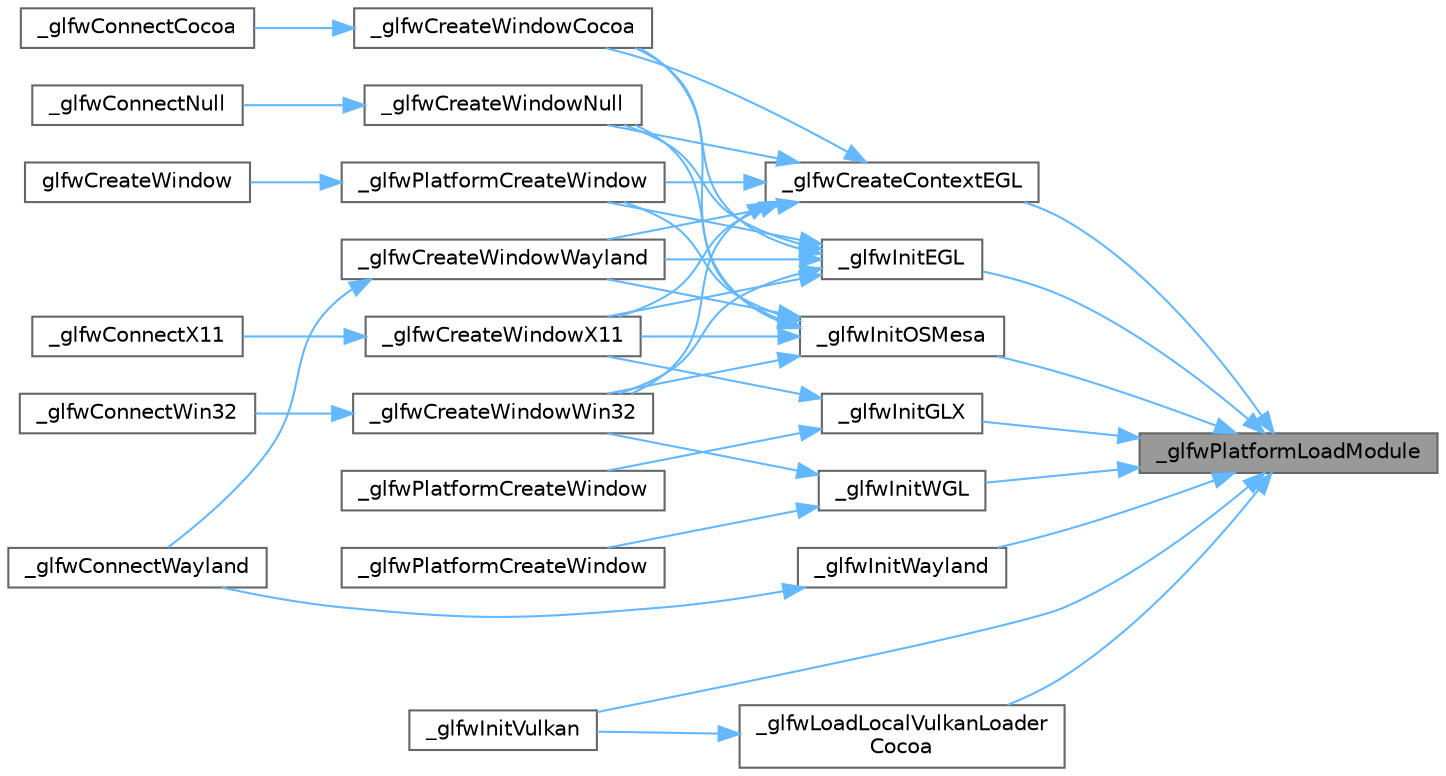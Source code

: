 digraph "_glfwPlatformLoadModule"
{
 // LATEX_PDF_SIZE
  bgcolor="transparent";
  edge [fontname=Helvetica,fontsize=10,labelfontname=Helvetica,labelfontsize=10];
  node [fontname=Helvetica,fontsize=10,shape=box,height=0.2,width=0.4];
  rankdir="RL";
  Node1 [id="Node000001",label="_glfwPlatformLoadModule",height=0.2,width=0.4,color="gray40", fillcolor="grey60", style="filled", fontcolor="black",tooltip=" "];
  Node1 -> Node2 [id="edge39_Node000001_Node000002",dir="back",color="steelblue1",style="solid",tooltip=" "];
  Node2 [id="Node000002",label="_glfwCreateContextEGL",height=0.2,width=0.4,color="grey40", fillcolor="white", style="filled",URL="$_classes_2lib_2external_2glfw_2src_2egl__context_8c.html#adfb1d7aa925810c45a2ef4efc268c2fe",tooltip=" "];
  Node2 -> Node3 [id="edge40_Node000002_Node000003",dir="back",color="steelblue1",style="solid",tooltip=" "];
  Node3 [id="Node000003",label="_glfwCreateWindowCocoa",height=0.2,width=0.4,color="grey40", fillcolor="white", style="filled",URL="$lib_2external_2glfw_2src_2cocoa__window_8m.html#af71c40d88401e7350c476100f5fa8a18",tooltip=" "];
  Node3 -> Node4 [id="edge41_Node000003_Node000004",dir="back",color="steelblue1",style="solid",tooltip=" "];
  Node4 [id="Node000004",label="_glfwConnectCocoa",height=0.2,width=0.4,color="grey40", fillcolor="white", style="filled",URL="$_classes_2lib_2external_2glfw_2src_2cocoa__init_8m.html#ae2c18e6b1b4087349db05fc416f94d77",tooltip=" "];
  Node2 -> Node5 [id="edge42_Node000002_Node000005",dir="back",color="steelblue1",style="solid",tooltip=" "];
  Node5 [id="Node000005",label="_glfwCreateWindowNull",height=0.2,width=0.4,color="grey40", fillcolor="white", style="filled",URL="$lib_2external_2glfw_2src_2null__window_8c.html#a6880d39db512be322b198334a1fa9036",tooltip=" "];
  Node5 -> Node6 [id="edge43_Node000005_Node000006",dir="back",color="steelblue1",style="solid",tooltip=" "];
  Node6 [id="Node000006",label="_glfwConnectNull",height=0.2,width=0.4,color="grey40", fillcolor="white", style="filled",URL="$_classes_2lib_2external_2glfw_2src_2null__init_8c.html#ab1d5e6831b39be2c5c38a03e6c2d0b86",tooltip=" "];
  Node2 -> Node7 [id="edge44_Node000002_Node000007",dir="back",color="steelblue1",style="solid",tooltip=" "];
  Node7 [id="Node000007",label="_glfwCreateWindowWayland",height=0.2,width=0.4,color="grey40", fillcolor="white", style="filled",URL="$lib_2external_2glfw_2src_2wl__window_8c.html#a927415ac08da464823db3cd2ee13a9ad",tooltip=" "];
  Node7 -> Node8 [id="edge45_Node000007_Node000008",dir="back",color="steelblue1",style="solid",tooltip=" "];
  Node8 [id="Node000008",label="_glfwConnectWayland",height=0.2,width=0.4,color="grey40", fillcolor="white", style="filled",URL="$_classes_2lib_2external_2glfw_2src_2wl__init_8c.html#aa808bd5a1ba23557d20738142c2066e7",tooltip=" "];
  Node2 -> Node9 [id="edge46_Node000002_Node000009",dir="back",color="steelblue1",style="solid",tooltip=" "];
  Node9 [id="Node000009",label="_glfwCreateWindowWin32",height=0.2,width=0.4,color="grey40", fillcolor="white", style="filled",URL="$lib_2external_2glfw_2src_2win32__window_8c.html#a011ff055f93aa3972386e813421035a2",tooltip=" "];
  Node9 -> Node10 [id="edge47_Node000009_Node000010",dir="back",color="steelblue1",style="solid",tooltip=" "];
  Node10 [id="Node000010",label="_glfwConnectWin32",height=0.2,width=0.4,color="grey40", fillcolor="white", style="filled",URL="$_classes_2lib_2external_2glfw_2src_2win32__init_8c.html#a3c83872580850a72c3cde2861fdc229f",tooltip=" "];
  Node2 -> Node11 [id="edge48_Node000002_Node000011",dir="back",color="steelblue1",style="solid",tooltip=" "];
  Node11 [id="Node000011",label="_glfwCreateWindowX11",height=0.2,width=0.4,color="grey40", fillcolor="white", style="filled",URL="$lib_2external_2glfw_2src_2x11__window_8c.html#a69393b1547bf91be42b894dcc6aec3ba",tooltip=" "];
  Node11 -> Node12 [id="edge49_Node000011_Node000012",dir="back",color="steelblue1",style="solid",tooltip=" "];
  Node12 [id="Node000012",label="_glfwConnectX11",height=0.2,width=0.4,color="grey40", fillcolor="white", style="filled",URL="$_classes_2lib_2external_2glfw_2src_2x11__init_8c.html#a3ef34494ec1a6b49e24c3139b0bbdb56",tooltip=" "];
  Node2 -> Node13 [id="edge50_Node000002_Node000013",dir="back",color="steelblue1",style="solid",tooltip=" "];
  Node13 [id="Node000013",label="_glfwPlatformCreateWindow",height=0.2,width=0.4,color="grey40", fillcolor="white", style="filled",URL="$_classes_2lib_2raylib_2src_2external_2glfw_2src_2cocoa__window_8m.html#ad7f9fd053009c1add7335c8ef4f94d4f",tooltip=" "];
  Node13 -> Node14 [id="edge51_Node000013_Node000014",dir="back",color="steelblue1",style="solid",tooltip=" "];
  Node14 [id="Node000014",label="glfwCreateWindow",height=0.2,width=0.4,color="grey40", fillcolor="white", style="filled",URL="$group__window.html#gaaccd00fafe81e2db94e8cdf55721e055",tooltip="Creates a window and its associated context."];
  Node1 -> Node15 [id="edge52_Node000001_Node000015",dir="back",color="steelblue1",style="solid",tooltip=" "];
  Node15 [id="Node000015",label="_glfwInitEGL",height=0.2,width=0.4,color="grey40", fillcolor="white", style="filled",URL="$_classes_2lib_2external_2glfw_2src_2egl__context_8c.html#ad83def5c7af30c3bfcc9371712ba96ac",tooltip=" "];
  Node15 -> Node3 [id="edge53_Node000015_Node000003",dir="back",color="steelblue1",style="solid",tooltip=" "];
  Node15 -> Node5 [id="edge54_Node000015_Node000005",dir="back",color="steelblue1",style="solid",tooltip=" "];
  Node15 -> Node7 [id="edge55_Node000015_Node000007",dir="back",color="steelblue1",style="solid",tooltip=" "];
  Node15 -> Node9 [id="edge56_Node000015_Node000009",dir="back",color="steelblue1",style="solid",tooltip=" "];
  Node15 -> Node11 [id="edge57_Node000015_Node000011",dir="back",color="steelblue1",style="solid",tooltip=" "];
  Node15 -> Node13 [id="edge58_Node000015_Node000013",dir="back",color="steelblue1",style="solid",tooltip=" "];
  Node1 -> Node16 [id="edge59_Node000001_Node000016",dir="back",color="steelblue1",style="solid",tooltip=" "];
  Node16 [id="Node000016",label="_glfwInitGLX",height=0.2,width=0.4,color="grey40", fillcolor="white", style="filled",URL="$_classes_2lib_2external_2glfw_2src_2glx__context_8c.html#aa09f3a63c501002a611c7bf6953207fa",tooltip=" "];
  Node16 -> Node11 [id="edge60_Node000016_Node000011",dir="back",color="steelblue1",style="solid",tooltip=" "];
  Node16 -> Node17 [id="edge61_Node000016_Node000017",dir="back",color="steelblue1",style="solid",tooltip=" "];
  Node17 [id="Node000017",label="_glfwPlatformCreateWindow",height=0.2,width=0.4,color="grey40", fillcolor="white", style="filled",URL="$_classes_2lib_2raylib_2src_2external_2glfw_2src_2x11__window_8c.html#ad7f9fd053009c1add7335c8ef4f94d4f",tooltip=" "];
  Node1 -> Node18 [id="edge62_Node000001_Node000018",dir="back",color="steelblue1",style="solid",tooltip=" "];
  Node18 [id="Node000018",label="_glfwInitOSMesa",height=0.2,width=0.4,color="grey40", fillcolor="white", style="filled",URL="$_old_2_classes_2lib_2raylib_2src_2external_2glfw_2src_2osmesa__context_8c.html#a9dd1594b1f8991f90844fbeb4a664163",tooltip=" "];
  Node18 -> Node3 [id="edge63_Node000018_Node000003",dir="back",color="steelblue1",style="solid",tooltip=" "];
  Node18 -> Node5 [id="edge64_Node000018_Node000005",dir="back",color="steelblue1",style="solid",tooltip=" "];
  Node18 -> Node7 [id="edge65_Node000018_Node000007",dir="back",color="steelblue1",style="solid",tooltip=" "];
  Node18 -> Node9 [id="edge66_Node000018_Node000009",dir="back",color="steelblue1",style="solid",tooltip=" "];
  Node18 -> Node11 [id="edge67_Node000018_Node000011",dir="back",color="steelblue1",style="solid",tooltip=" "];
  Node18 -> Node13 [id="edge68_Node000018_Node000013",dir="back",color="steelblue1",style="solid",tooltip=" "];
  Node1 -> Node19 [id="edge69_Node000001_Node000019",dir="back",color="steelblue1",style="solid",tooltip=" "];
  Node19 [id="Node000019",label="_glfwInitVulkan",height=0.2,width=0.4,color="grey40", fillcolor="white", style="filled",URL="$_old_2_classes_2lib_2raylib_2src_2external_2glfw_2src_2vulkan_8c.html#a3e82e6d9f82e3052943978e803bccef5",tooltip=" "];
  Node1 -> Node20 [id="edge70_Node000001_Node000020",dir="back",color="steelblue1",style="solid",tooltip=" "];
  Node20 [id="Node000020",label="_glfwInitWayland",height=0.2,width=0.4,color="grey40", fillcolor="white", style="filled",URL="$_classes_2lib_2external_2glfw_2src_2wl__init_8c.html#a8d640825daae6f39a0c20edba245470d",tooltip=" "];
  Node20 -> Node8 [id="edge71_Node000020_Node000008",dir="back",color="steelblue1",style="solid",tooltip=" "];
  Node1 -> Node21 [id="edge72_Node000001_Node000021",dir="back",color="steelblue1",style="solid",tooltip=" "];
  Node21 [id="Node000021",label="_glfwInitWGL",height=0.2,width=0.4,color="grey40", fillcolor="white", style="filled",URL="$_classes_2lib_2external_2glfw_2src_2wgl__context_8c.html#ac60452e7fb9f2b0fdc2050999a889fe1",tooltip=" "];
  Node21 -> Node9 [id="edge73_Node000021_Node000009",dir="back",color="steelblue1",style="solid",tooltip=" "];
  Node21 -> Node22 [id="edge74_Node000021_Node000022",dir="back",color="steelblue1",style="solid",tooltip=" "];
  Node22 [id="Node000022",label="_glfwPlatformCreateWindow",height=0.2,width=0.4,color="grey40", fillcolor="white", style="filled",URL="$_classes_2lib_2raylib_2src_2external_2glfw_2src_2win32__window_8c.html#ad7f9fd053009c1add7335c8ef4f94d4f",tooltip=" "];
  Node1 -> Node23 [id="edge75_Node000001_Node000023",dir="back",color="steelblue1",style="solid",tooltip=" "];
  Node23 [id="Node000023",label="_glfwLoadLocalVulkanLoader\lCocoa",height=0.2,width=0.4,color="grey40", fillcolor="white", style="filled",URL="$_classes_2lib_2external_2glfw_2src_2cocoa__init_8m.html#aae27db5787ba23731142b93e075aee37",tooltip=" "];
  Node23 -> Node19 [id="edge76_Node000023_Node000019",dir="back",color="steelblue1",style="solid",tooltip=" "];
}
